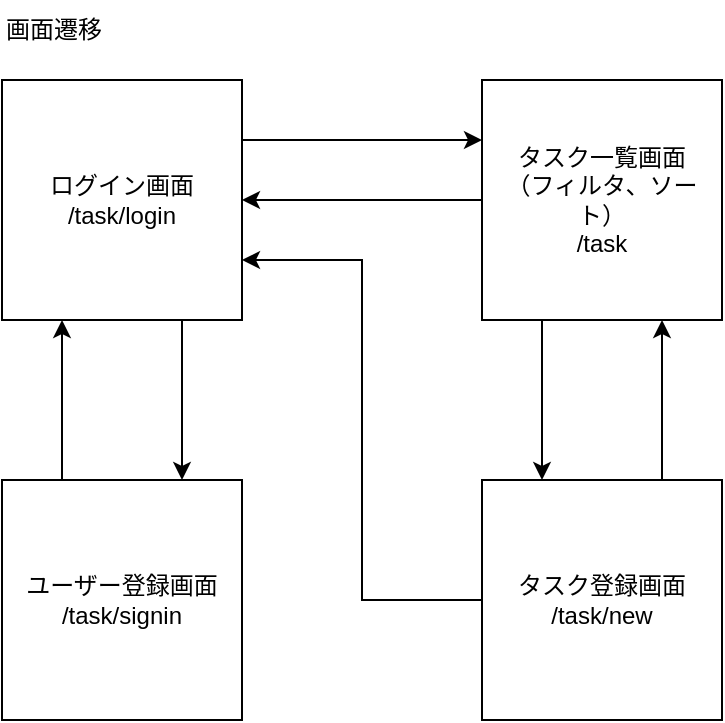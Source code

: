 <mxfile version="18.0.6" type="device"><diagram id="TDWqB5I3h77bHUwqTQy1" name="ページ1"><mxGraphModel dx="918" dy="571" grid="1" gridSize="10" guides="1" tooltips="1" connect="1" arrows="1" fold="1" page="1" pageScale="1" pageWidth="827" pageHeight="1169" math="0" shadow="0"><root><mxCell id="0"/><mxCell id="1" parent="0"/><mxCell id="7GQjXznD9HVWBK7AumKg-1" value="ログイン画面&lt;br&gt;/task/login" style="rounded=0;whiteSpace=wrap;html=1;" vertex="1" parent="1"><mxGeometry x="40" y="80" width="120" height="120" as="geometry"/></mxCell><mxCell id="7GQjXznD9HVWBK7AumKg-2" value="タスク一覧画面&lt;br&gt;（フィルタ、ソート）&lt;br&gt;/task" style="rounded=0;whiteSpace=wrap;html=1;" vertex="1" parent="1"><mxGeometry x="280" y="80" width="120" height="120" as="geometry"/></mxCell><mxCell id="7GQjXznD9HVWBK7AumKg-3" value="ユーザー登録画面&lt;br&gt;/task/signin" style="rounded=0;whiteSpace=wrap;html=1;" vertex="1" parent="1"><mxGeometry x="40" y="280" width="120" height="120" as="geometry"/></mxCell><mxCell id="7GQjXznD9HVWBK7AumKg-4" value="タスク登録画面&lt;br&gt;/task/new" style="rounded=0;whiteSpace=wrap;html=1;" vertex="1" parent="1"><mxGeometry x="280" y="280" width="120" height="120" as="geometry"/></mxCell><mxCell id="7GQjXznD9HVWBK7AumKg-5" value="" style="endArrow=classic;html=1;rounded=0;exitX=0.75;exitY=1;exitDx=0;exitDy=0;entryX=0.75;entryY=0;entryDx=0;entryDy=0;" edge="1" parent="1" source="7GQjXznD9HVWBK7AumKg-1" target="7GQjXznD9HVWBK7AumKg-3"><mxGeometry width="50" height="50" relative="1" as="geometry"><mxPoint x="190" y="270" as="sourcePoint"/><mxPoint x="240" y="220" as="targetPoint"/></mxGeometry></mxCell><mxCell id="7GQjXznD9HVWBK7AumKg-6" value="" style="endArrow=classic;html=1;rounded=0;exitX=1;exitY=0.25;exitDx=0;exitDy=0;entryX=0;entryY=0.25;entryDx=0;entryDy=0;" edge="1" parent="1" source="7GQjXznD9HVWBK7AumKg-1" target="7GQjXznD9HVWBK7AumKg-2"><mxGeometry width="50" height="50" relative="1" as="geometry"><mxPoint x="110" y="210" as="sourcePoint"/><mxPoint x="110" y="290" as="targetPoint"/></mxGeometry></mxCell><mxCell id="7GQjXznD9HVWBK7AumKg-7" value="" style="endArrow=classic;html=1;rounded=0;entryX=0.75;entryY=1;entryDx=0;entryDy=0;exitX=0.75;exitY=0;exitDx=0;exitDy=0;" edge="1" parent="1" source="7GQjXznD9HVWBK7AumKg-4" target="7GQjXznD9HVWBK7AumKg-2"><mxGeometry width="50" height="50" relative="1" as="geometry"><mxPoint x="340" y="230" as="sourcePoint"/><mxPoint x="290" y="150" as="targetPoint"/></mxGeometry></mxCell><mxCell id="7GQjXznD9HVWBK7AumKg-8" value="" style="endArrow=classic;html=1;rounded=0;exitX=0.25;exitY=1;exitDx=0;exitDy=0;entryX=0.25;entryY=0;entryDx=0;entryDy=0;" edge="1" parent="1" source="7GQjXznD9HVWBK7AumKg-2" target="7GQjXznD9HVWBK7AumKg-4"><mxGeometry width="50" height="50" relative="1" as="geometry"><mxPoint x="380" y="210" as="sourcePoint"/><mxPoint x="380" y="290" as="targetPoint"/></mxGeometry></mxCell><mxCell id="7GQjXznD9HVWBK7AumKg-10" value="" style="endArrow=classic;html=1;rounded=0;entryX=0.25;entryY=1;entryDx=0;entryDy=0;exitX=0.25;exitY=0;exitDx=0;exitDy=0;" edge="1" parent="1" source="7GQjXznD9HVWBK7AumKg-3" target="7GQjXznD9HVWBK7AumKg-1"><mxGeometry width="50" height="50" relative="1" as="geometry"><mxPoint x="80" y="240" as="sourcePoint"/><mxPoint x="140" y="290" as="targetPoint"/></mxGeometry></mxCell><mxCell id="7GQjXznD9HVWBK7AumKg-11" value="" style="endArrow=classic;html=1;rounded=0;exitX=0;exitY=0.5;exitDx=0;exitDy=0;entryX=1;entryY=0.5;entryDx=0;entryDy=0;" edge="1" parent="1" source="7GQjXznD9HVWBK7AumKg-2" target="7GQjXznD9HVWBK7AumKg-1"><mxGeometry width="50" height="50" relative="1" as="geometry"><mxPoint x="170" y="120" as="sourcePoint"/><mxPoint x="290" y="120" as="targetPoint"/></mxGeometry></mxCell><mxCell id="7GQjXznD9HVWBK7AumKg-12" value="" style="endArrow=classic;html=1;rounded=0;exitX=0;exitY=0.5;exitDx=0;exitDy=0;entryX=1;entryY=0.75;entryDx=0;entryDy=0;" edge="1" parent="1" source="7GQjXznD9HVWBK7AumKg-4" target="7GQjXznD9HVWBK7AumKg-1"><mxGeometry width="50" height="50" relative="1" as="geometry"><mxPoint x="290" y="180" as="sourcePoint"/><mxPoint x="220" y="170" as="targetPoint"/><Array as="points"><mxPoint x="220" y="340"/><mxPoint x="220" y="170"/></Array></mxGeometry></mxCell><mxCell id="7GQjXznD9HVWBK7AumKg-15" value="画面遷移" style="text;html=1;strokeColor=none;fillColor=none;align=left;verticalAlign=middle;whiteSpace=wrap;rounded=0;" vertex="1" parent="1"><mxGeometry x="40" y="40" width="360" height="30" as="geometry"/></mxCell></root></mxGraphModel></diagram></mxfile>
